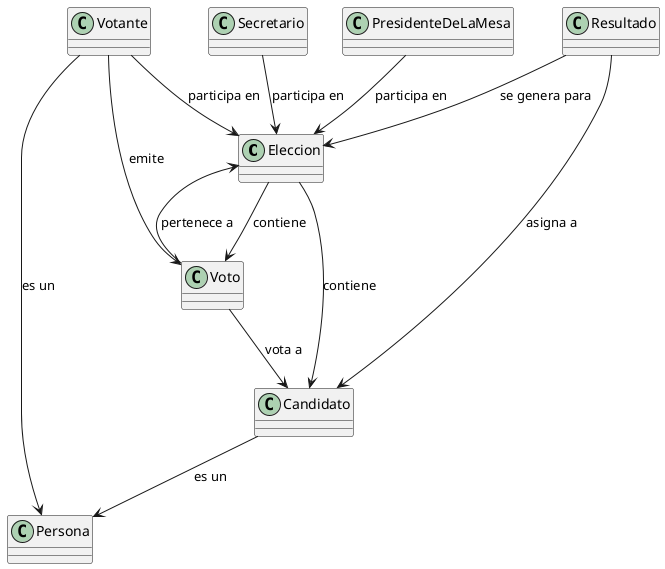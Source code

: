 @startuml Votacion
class Eleccion {
}

class Candidato {
}

class Persona {
}

class Votante {
}

class Voto {
}

class Resultado {
}

class Secretario {
}

class PresidenteDeLaMesa {
}

Eleccion --> Candidato : "contiene"
Eleccion --> Voto : "contiene"
Candidato --> Persona : "es un"
Votante --> Persona : "es un"
Votante --> Voto : "emite"
Voto --> Eleccion : "pertenece a"
Voto --> Candidato : "vota a"
Resultado --> Eleccion : "se genera para"
Resultado --> Candidato : "asigna a"
Votante --> Eleccion : "participa en"
Secretario --> Eleccion : "participa en"
PresidenteDeLaMesa --> Eleccion : "participa en"

@enduml
